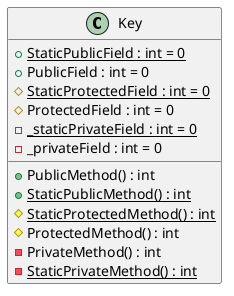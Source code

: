 @startuml
class Key {
    + {static} StaticPublicField : int = 0
    + PublicField : int = 0
    # {static} StaticProtectedField : int = 0
    # ProtectedField : int = 0
    - {static} _staticPrivateField : int = 0
    - _privateField : int = 0
    + PublicMethod() : int
    + {static} StaticPublicMethod() : int
    # {static} StaticProtectedMethod() : int
    # ProtectedMethod() : int
    - PrivateMethod() : int
    - {static} StaticPrivateMethod() : int
}
@enduml
